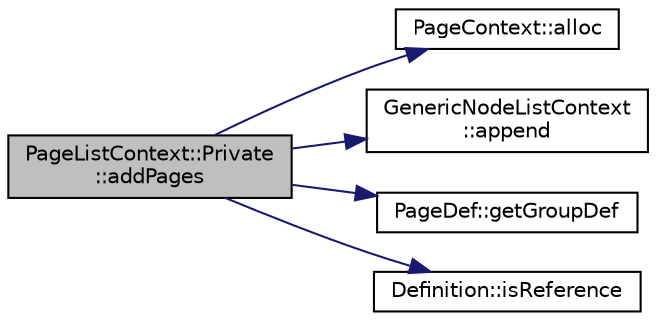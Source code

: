 digraph "PageListContext::Private::addPages"
{
 // LATEX_PDF_SIZE
  edge [fontname="Helvetica",fontsize="10",labelfontname="Helvetica",labelfontsize="10"];
  node [fontname="Helvetica",fontsize="10",shape=record];
  rankdir="LR";
  Node1 [label="PageListContext::Private\l::addPages",height=0.2,width=0.4,color="black", fillcolor="grey75", style="filled", fontcolor="black",tooltip=" "];
  Node1 -> Node2 [color="midnightblue",fontsize="10",style="solid",fontname="Helvetica"];
  Node2 [label="PageContext::alloc",height=0.2,width=0.4,color="black", fillcolor="white", style="filled",URL="$classPageContext.html#a428d9546525e916035785da72f540df1",tooltip=" "];
  Node1 -> Node3 [color="midnightblue",fontsize="10",style="solid",fontname="Helvetica"];
  Node3 [label="GenericNodeListContext\l::append",height=0.2,width=0.4,color="black", fillcolor="white", style="filled",URL="$classGenericNodeListContext.html#a1e3defa7bc050ae33e2fbabba7a20643",tooltip=" "];
  Node1 -> Node4 [color="midnightblue",fontsize="10",style="solid",fontname="Helvetica"];
  Node4 [label="PageDef::getGroupDef",height=0.2,width=0.4,color="black", fillcolor="white", style="filled",URL="$classPageDef.html#acd024899a0d21128490483d8cce009a1",tooltip=" "];
  Node1 -> Node5 [color="midnightblue",fontsize="10",style="solid",fontname="Helvetica"];
  Node5 [label="Definition::isReference",height=0.2,width=0.4,color="black", fillcolor="white", style="filled",URL="$classDefinition.html#ae1c69242fea84675cf9a07b0ba22f52f",tooltip=" "];
}

